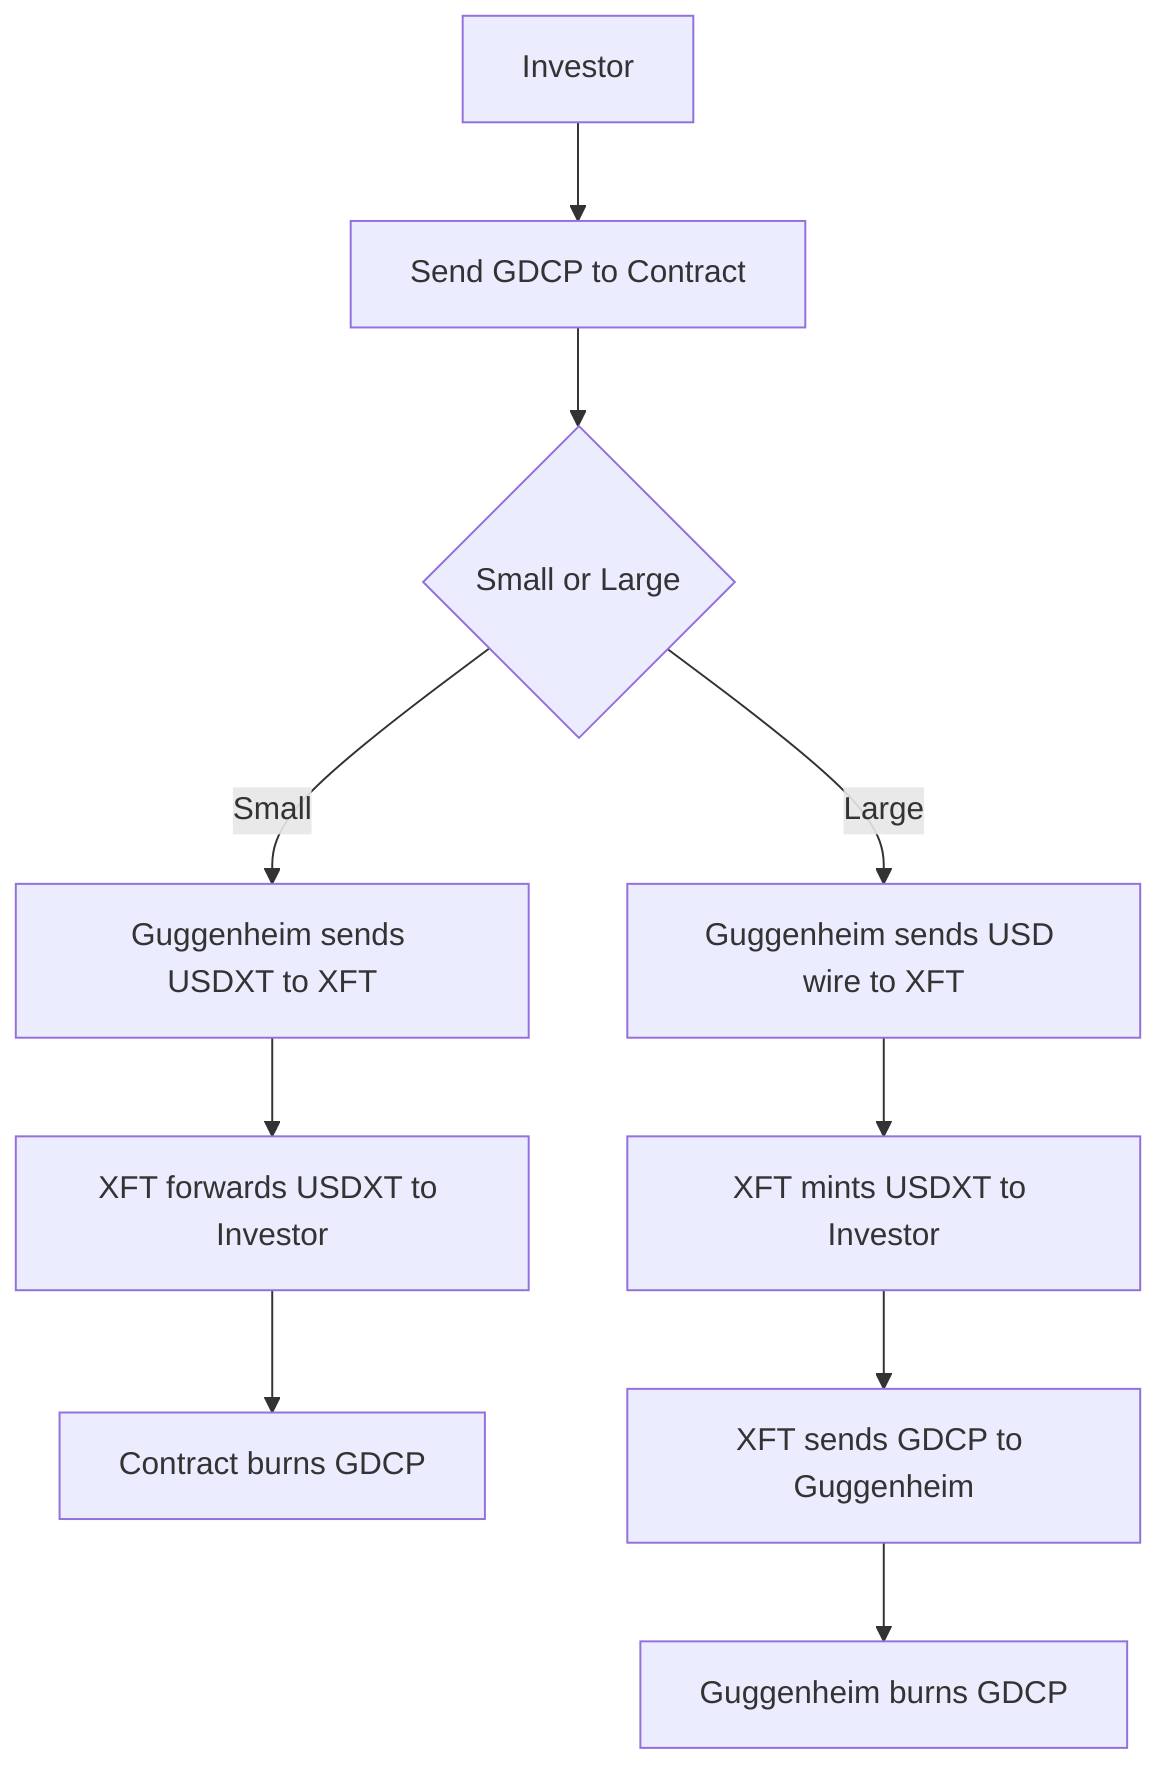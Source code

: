 flowchart TD
    A[Investor] --> B[Send GDCP to Contract]
    B --> C{Small or Large}
    
    C -->|Small| D[Guggenheim sends USDXT to XFT]
    D --> E[XFT forwards USDXT to Investor]
    E --> F[Contract burns GDCP]
    
    C -->|Large| G[Guggenheim sends USD wire to XFT]
    G --> H[XFT mints USDXT to Investor]
    H --> I[XFT sends GDCP to Guggenheim]
    I --> J[Guggenheim burns GDCP]